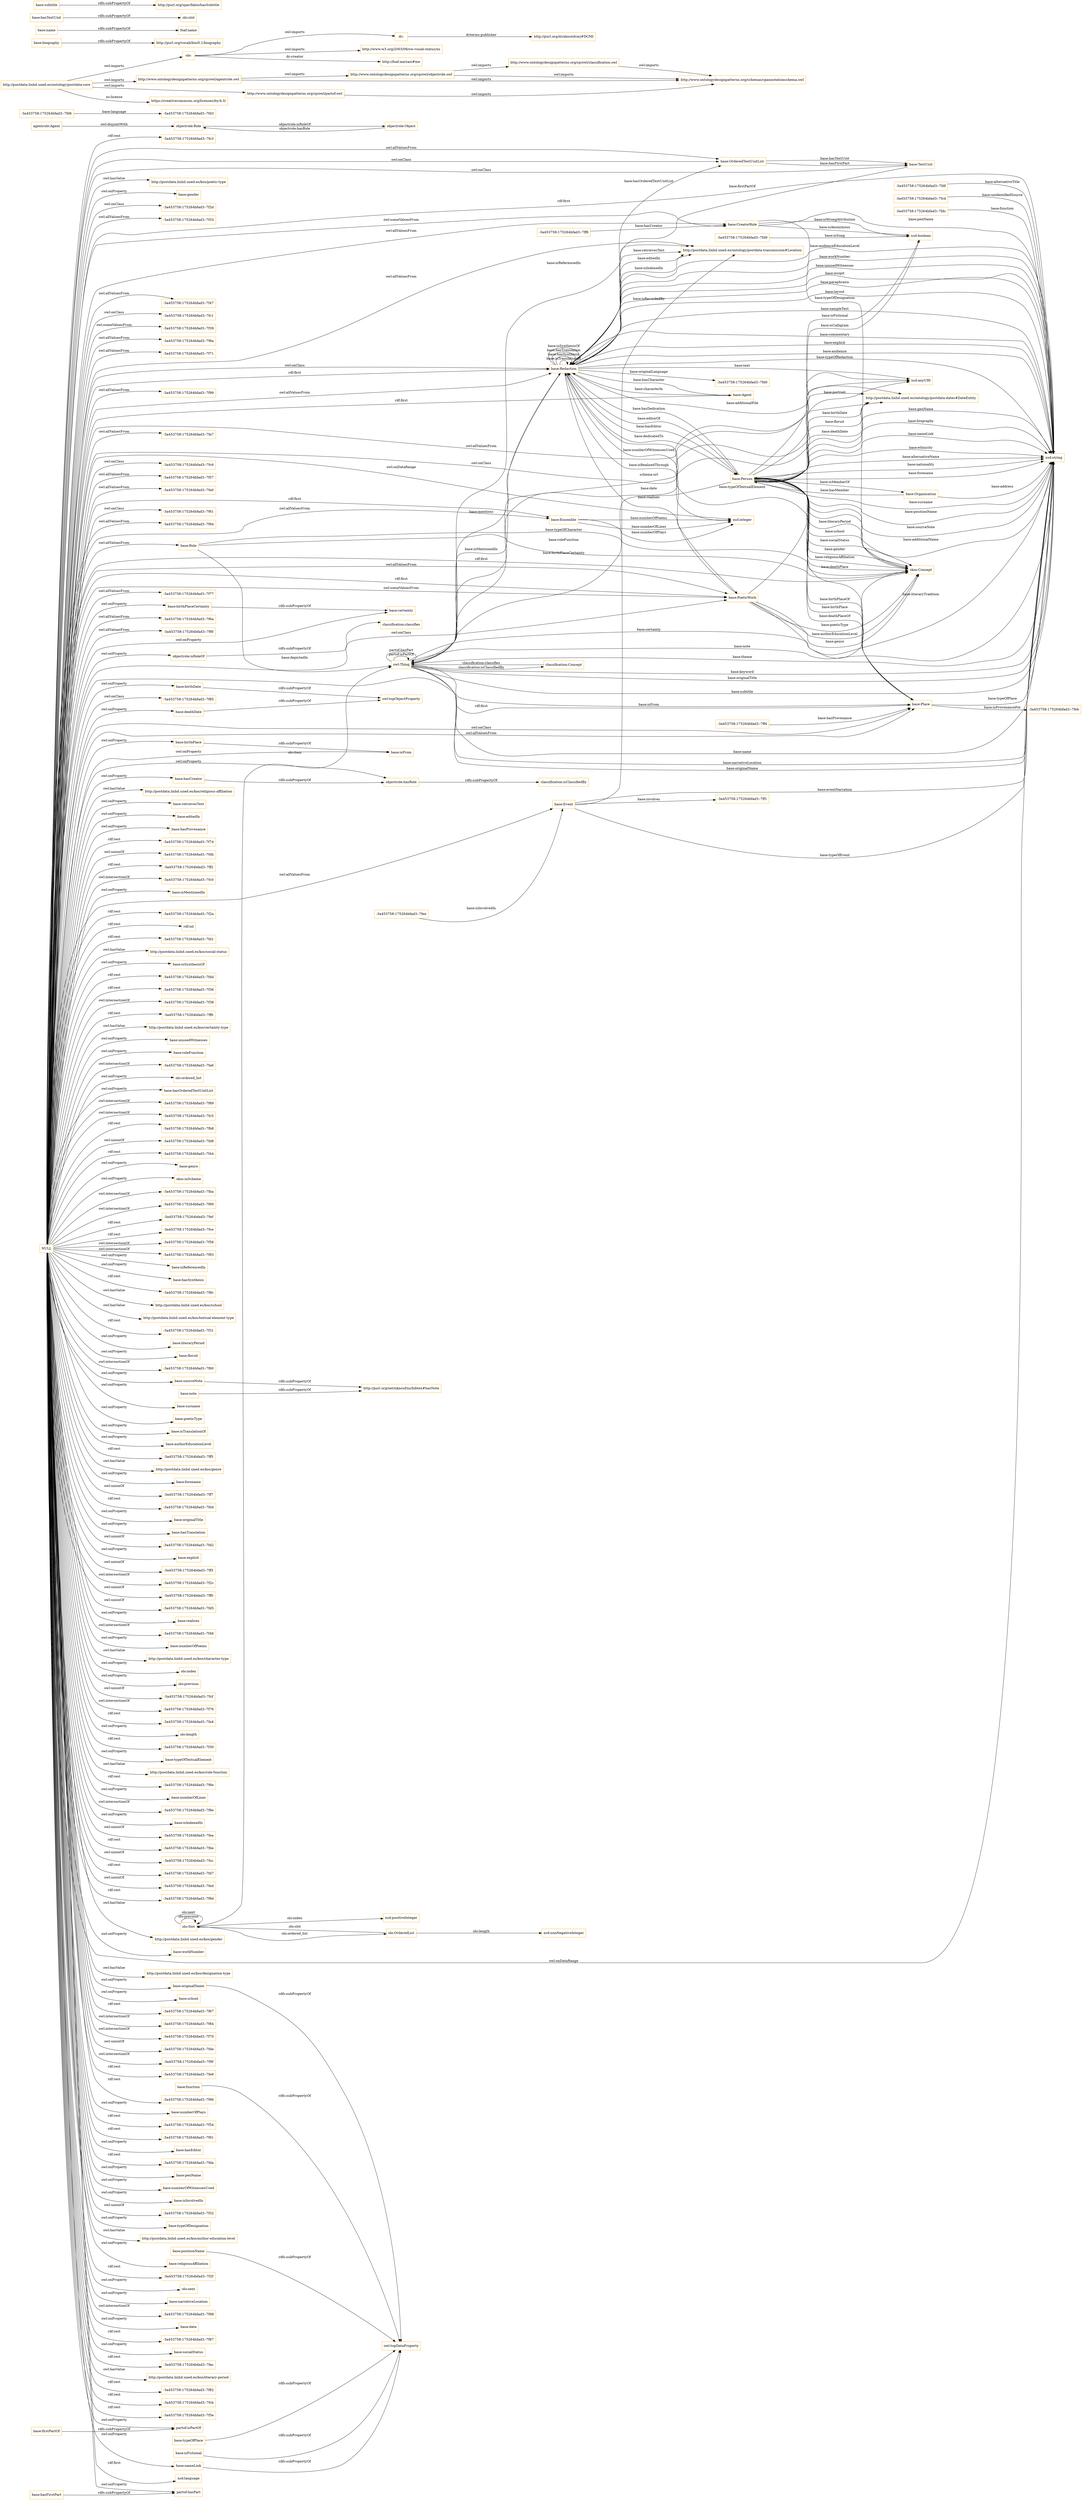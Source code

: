 digraph ar2dtool_diagram { 
rankdir=LR;
size="1501"
node [shape = rectangle, color="orange"]; "-3a453758:175264bfad3:-7f2d" "-3a453758:175264bfad3:-7f33" "-3a453758:175264bfad3:-7ff1" "base:Role" "base:OrderedTextUnitList" "-3a453758:175264bfad3:-7fdf" "-3a453758:175264bfad3:-7f47" "-3a453758:175264bfad3:-7fc1" "agentrole:Agent" "-3a453758:175264bfad3:-7f39" "-3a453758:175264bfad3:-7f8a" "-3a453758:175264bfad3:-7f71" "base:Agent" "base:CreatorRole" "base:Person" "base:Organisation" "-3a453758:175264bfad3:-7f99" "-3a453758:175264bfad3:-7feb" "base:Redaction" "-3a453758:175264bfad3:-7fa7" "base:Ensemble" "-3a453758:175264bfad3:-7fee" "-3a453758:175264bfad3:-7fc6" "-3a453758:175264bfad3:-7fd9" "-3a453758:175264bfad3:-7f57" "-3a453758:175264bfad3:-7ff4" "-3a453758:175264bfad3:-7fa0" "-3a453758:175264bfad3:-7fcd" "base:TextUnit" "-3a453758:175264bfad3:-7fdc" "-3a453758:175264bfad3:-7f61" "-3a453758:175264bfad3:-7f94" "skos:Concept" "http://postdata.linhd.uned.es/ontology/postdata-dates#DateEntity" "base:Place" "-3a453758:175264bfad3:-7f77" "-3a453758:175264bfad3:-7fd6" "base:Event" "-3a453758:175264bfad3:-7f6a" "-3a453758:175264bfad3:-7f8f" "http://postdata.linhd.uned.es/ontology/postdata-transmission#Location" "-3a453758:175264bfad3:-7ff8" "base:PoeticWork" "-3a453758:175264bfad3:-7f85" "owl:Thing" "objectrole:Role" "objectrole:Object" "olo:Slot" "olo:OrderedList" "classification:Concept" ; /*classes style*/
	"base:deathDate" -> "owl:topObjectProperty" [ label = "rdfs:subPropertyOf" ];
	"http://www.ontologydesignpatterns.org/cp/owl/objectrole.owl" -> "http://www.ontologydesignpatterns.org/cp/owl/classification.owl" [ label = "owl:imports" ];
	"http://www.ontologydesignpatterns.org/cp/owl/objectrole.owl" -> "http://www.ontologydesignpatterns.org/schemas/cpannotationschema.owl" [ label = "owl:imports" ];
	"http://www.ontologydesignpatterns.org/cp/owl/classification.owl" -> "http://www.ontologydesignpatterns.org/schemas/cpannotationschema.owl" [ label = "owl:imports" ];
	"base:firstPartOf" -> "partof:isPartOf" [ label = "rdfs:subPropertyOf" ];
	"agentrole:Agent" -> "objectrole:Role" [ label = "owl:disjointWith" ];
	"dc:" -> "http://purl.org/dc/aboutdcmi#DCMI" [ label = "dcterms:publisher" ];
	"olo:" -> "http://www.w3.org/2003/06/sw-vocab-status/ns" [ label = "owl:imports" ];
	"olo:" -> "dc:" [ label = "owl:imports" ];
	"olo:" -> "http://foaf.me/zazi#me" [ label = "dc:creator" ];
	"base:birthPlaceCertainty" -> "base:certainty" [ label = "rdfs:subPropertyOf" ];
	"base:biography" -> "http://purl.org/vocab/bio/0.1/biography" [ label = "rdfs:subPropertyOf" ];
	"objectrole:isRoleOf" -> "classification:classifies" [ label = "rdfs:subPropertyOf" ];
	"base:nameLink" -> "owl:topDataProperty" [ label = "rdfs:subPropertyOf" ];
	"base:sourceNote" -> "http://purl.org/net/nknouf/ns/bibtex#hasNote" [ label = "rdfs:subPropertyOf" ];
	"base:name" -> "foaf:name" [ label = "rdfs:subPropertyOf" ];
	"base:hasTextUnit" -> "olo:slot" [ label = "rdfs:subPropertyOf" ];
	"NULL" -> "base:birthPlace" [ label = "owl:onProperty" ];
	"NULL" -> "http://postdata.linhd.uned.es/kos/religious-affiliation" [ label = "owl:hasValue" ];
	"NULL" -> "base:PoeticWork" [ label = "owl:allValuesFrom" ];
	"NULL" -> "base:CreatorRole" [ label = "owl:someValuesFrom" ];
	"NULL" -> "base:retrievesText" [ label = "owl:onProperty" ];
	"NULL" -> "base:editedIn" [ label = "owl:onProperty" ];
	"NULL" -> "base:Place" [ label = "rdf:first" ];
	"NULL" -> "base:hasProvenance" [ label = "owl:onProperty" ];
	"NULL" -> "-3a453758:175264bfad3:-7f74" [ label = "rdf:rest" ];
	"NULL" -> "-3a453758:175264bfad3:-7fdb" [ label = "owl:unionOf" ];
	"NULL" -> "-3a453758:175264bfad3:-7fa0" [ label = "owl:allValuesFrom" ];
	"NULL" -> "-3a453758:175264bfad3:-7f8f" [ label = "owl:allValuesFrom" ];
	"NULL" -> "base:PoeticWork" [ label = "rdf:first" ];
	"NULL" -> "-3a453758:175264bfad3:-7ff2" [ label = "rdf:rest" ];
	"NULL" -> "-3a453758:175264bfad3:-7fc0" [ label = "owl:intersectionOf" ];
	"NULL" -> "base:isMentionedIn" [ label = "owl:onProperty" ];
	"NULL" -> "base:birthDate" [ label = "owl:onProperty" ];
	"NULL" -> "-3a453758:175264bfad3:-7f2a" [ label = "rdf:rest" ];
	"NULL" -> "rdf:nil" [ label = "rdf:rest" ];
	"NULL" -> "-3a453758:175264bfad3:-7fd1" [ label = "rdf:rest" ];
	"NULL" -> "http://postdata.linhd.uned.es/kos/social-status" [ label = "owl:hasValue" ];
	"NULL" -> "base:isSynthesisOf" [ label = "owl:onProperty" ];
	"NULL" -> "-3a453758:175264bfad3:-7fdd" [ label = "rdf:rest" ];
	"NULL" -> "base:birthPlaceCertainty" [ label = "owl:onProperty" ];
	"NULL" -> "-3a453758:175264bfad3:-7f36" [ label = "rdf:rest" ];
	"NULL" -> "-3a453758:175264bfad3:-7f57" [ label = "owl:allValuesFrom" ];
	"NULL" -> "-3a453758:175264bfad3:-7f38" [ label = "owl:intersectionOf" ];
	"NULL" -> "-3a453758:175264bfad3:-7ff6" [ label = "rdf:rest" ];
	"NULL" -> "http://postdata.linhd.uned.es/kos/certainty-type" [ label = "owl:hasValue" ];
	"NULL" -> "base:unusedWitnesses" [ label = "owl:onProperty" ];
	"NULL" -> "objectrole:isRoleOf" [ label = "owl:onProperty" ];
	"NULL" -> "base:roleFunction" [ label = "owl:onProperty" ];
	"NULL" -> "-3a453758:175264bfad3:-7fa6" [ label = "owl:intersectionOf" ];
	"NULL" -> "partof:isPartOf" [ label = "owl:onProperty" ];
	"NULL" -> "olo:ordered_list" [ label = "owl:onProperty" ];
	"NULL" -> "-3a453758:175264bfad3:-7f2d" [ label = "owl:onClass" ];
	"NULL" -> "base:hasOrderedTextUnitList" [ label = "owl:onProperty" ];
	"NULL" -> "-3a453758:175264bfad3:-7f89" [ label = "owl:intersectionOf" ];
	"NULL" -> "-3a453758:175264bfad3:-7f99" [ label = "owl:allValuesFrom" ];
	"NULL" -> "-3a453758:175264bfad3:-7fc5" [ label = "owl:intersectionOf" ];
	"NULL" -> "-3a453758:175264bfad3:-7fb8" [ label = "rdf:rest" ];
	"NULL" -> "base:Role" [ label = "owl:allValuesFrom" ];
	"NULL" -> "-3a453758:175264bfad3:-7fd8" [ label = "owl:unionOf" ];
	"NULL" -> "-3a453758:175264bfad3:-7f44" [ label = "rdf:rest" ];
	"NULL" -> "base:genre" [ label = "owl:onProperty" ];
	"NULL" -> "base:OrderedTextUnitList" [ label = "owl:allValuesFrom" ];
	"NULL" -> "skos:inScheme" [ label = "owl:onProperty" ];
	"NULL" -> "-3a453758:175264bfad3:-7fba" [ label = "owl:intersectionOf" ];
	"NULL" -> "base:CreatorRole" [ label = "owl:allValuesFrom" ];
	"NULL" -> "http://postdata.linhd.uned.es/ontology/postdata-dates#DateEntity" [ label = "owl:onClass" ];
	"NULL" -> "base:Ensemble" [ label = "owl:allValuesFrom" ];
	"NULL" -> "-3a453758:175264bfad3:-7f69" [ label = "owl:intersectionOf" ];
	"NULL" -> "-3a453758:175264bfad3:-7fef" [ label = "rdf:rest" ];
	"NULL" -> "-3a453758:175264bfad3:-7fce" [ label = "rdf:rest" ];
	"NULL" -> "-3a453758:175264bfad3:-7f56" [ label = "owl:intersectionOf" ];
	"NULL" -> "-3a453758:175264bfad3:-7f93" [ label = "owl:intersectionOf" ];
	"NULL" -> "-3a453758:175264bfad3:-7fa7" [ label = "owl:allValuesFrom" ];
	"NULL" -> "base:isReferencedIn" [ label = "owl:onProperty" ];
	"NULL" -> "base:hasSynthesis" [ label = "owl:onProperty" ];
	"NULL" -> "-3a453758:175264bfad3:-7f8c" [ label = "rdf:rest" ];
	"NULL" -> "base:Agent" [ label = "rdf:first" ];
	"NULL" -> "http://postdata.linhd.uned.es/kos/school" [ label = "owl:hasValue" ];
	"NULL" -> "skos:Concept" [ label = "rdf:first" ];
	"NULL" -> "http://postdata.linhd.uned.es/kos/textual-element-type" [ label = "owl:hasValue" ];
	"NULL" -> "-3a453758:175264bfad3:-7f31" [ label = "rdf:rest" ];
	"NULL" -> "base:literaryPeriod" [ label = "owl:onProperty" ];
	"NULL" -> "base:floruit" [ label = "owl:onProperty" ];
	"NULL" -> "-3a453758:175264bfad3:-7f60" [ label = "owl:intersectionOf" ];
	"NULL" -> "xsd:string" [ label = "owl:onDataRange" ];
	"NULL" -> "base:surname" [ label = "owl:onProperty" ];
	"NULL" -> "base:poeticType" [ label = "owl:onProperty" ];
	"NULL" -> "base:isTranslationOf" [ label = "owl:onProperty" ];
	"NULL" -> "base:authorEducationLevel" [ label = "owl:onProperty" ];
	"NULL" -> "-3a453758:175264bfad3:-7ff5" [ label = "rdf:rest" ];
	"NULL" -> "http://postdata.linhd.uned.es/kos/genre" [ label = "owl:hasValue" ];
	"NULL" -> "base:forename" [ label = "owl:onProperty" ];
	"NULL" -> "-3a453758:175264bfad3:-7ff7" [ label = "owl:unionOf" ];
	"NULL" -> "-3a453758:175264bfad3:-7fd4" [ label = "rdf:rest" ];
	"NULL" -> "base:originalTitle" [ label = "owl:onProperty" ];
	"NULL" -> "base:hasTranslation" [ label = "owl:onProperty" ];
	"NULL" -> "base:Redaction" [ label = "owl:allValuesFrom" ];
	"NULL" -> "-3a453758:175264bfad3:-7fd2" [ label = "owl:unionOf" ];
	"NULL" -> "base:explicit" [ label = "owl:onProperty" ];
	"NULL" -> "-3a453758:175264bfad3:-7ff3" [ label = "owl:unionOf" ];
	"NULL" -> "-3a453758:175264bfad3:-7f2c" [ label = "owl:intersectionOf" ];
	"NULL" -> "-3a453758:175264bfad3:-7ff0" [ label = "owl:unionOf" ];
	"NULL" -> "-3a453758:175264bfad3:-7fd5" [ label = "owl:unionOf" ];
	"NULL" -> "base:realises" [ label = "owl:onProperty" ];
	"NULL" -> "-3a453758:175264bfad3:-7f33" [ label = "owl:allValuesFrom" ];
	"NULL" -> "-3a453758:175264bfad3:-7f46" [ label = "owl:intersectionOf" ];
	"NULL" -> "-3a453758:175264bfad3:-7f39" [ label = "owl:someValuesFrom" ];
	"NULL" -> "base:numberOfPoems" [ label = "owl:onProperty" ];
	"NULL" -> "base:PoeticWork" [ label = "owl:someValuesFrom" ];
	"NULL" -> "http://postdata.linhd.uned.es/kos/character-type" [ label = "owl:hasValue" ];
	"NULL" -> "olo:index" [ label = "owl:onProperty" ];
	"NULL" -> "olo:previous" [ label = "owl:onProperty" ];
	"NULL" -> "-3a453758:175264bfad3:-7fcf" [ label = "owl:unionOf" ];
	"NULL" -> "-3a453758:175264bfad3:-7f76" [ label = "owl:intersectionOf" ];
	"NULL" -> "-3a453758:175264bfad3:-7f85" [ label = "owl:onClass" ];
	"NULL" -> "base:PoeticWork" [ label = "owl:onClass" ];
	"NULL" -> "-3a453758:175264bfad3:-7fa4" [ label = "rdf:rest" ];
	"NULL" -> "xsd:string" [ label = "rdf:first" ];
	"NULL" -> "olo:length" [ label = "owl:onProperty" ];
	"NULL" -> "-3a453758:175264bfad3:-7f30" [ label = "rdf:rest" ];
	"NULL" -> "base:typeOfTextualElement" [ label = "owl:onProperty" ];
	"NULL" -> "http://postdata.linhd.uned.es/kos/role-function" [ label = "owl:hasValue" ];
	"NULL" -> "-3a453758:175264bfad3:-7f94" [ label = "owl:allValuesFrom" ];
	"NULL" -> "-3a453758:175264bfad3:-7f71" [ label = "owl:allValuesFrom" ];
	"NULL" -> "-3a453758:175264bfad3:-7f6e" [ label = "rdf:rest" ];
	"NULL" -> "base:numberOfLines" [ label = "owl:onProperty" ];
	"NULL" -> "-3a453758:175264bfad3:-7f61" [ label = "owl:onClass" ];
	"NULL" -> "-3a453758:175264bfad3:-7f8e" [ label = "owl:intersectionOf" ];
	"NULL" -> "base:isIndexedIn" [ label = "owl:onProperty" ];
	"NULL" -> "-3a453758:175264bfad3:-7fea" [ label = "owl:unionOf" ];
	"NULL" -> "-3a453758:175264bfad3:-7fbe" [ label = "rdf:rest" ];
	"NULL" -> "-3a453758:175264bfad3:-7fcc" [ label = "owl:unionOf" ];
	"NULL" -> "-3a453758:175264bfad3:-7fd7" [ label = "rdf:rest" ];
	"NULL" -> "-3a453758:175264bfad3:-7fed" [ label = "owl:unionOf" ];
	"NULL" -> "-3a453758:175264bfad3:-7f9d" [ label = "rdf:rest" ];
	"NULL" -> "http://postdata.linhd.uned.es/kos/gender" [ label = "owl:hasValue" ];
	"NULL" -> "base:workNumber" [ label = "owl:onProperty" ];
	"NULL" -> "-3a453758:175264bfad3:-7f47" [ label = "owl:allValuesFrom" ];
	"NULL" -> "base:hasCreator" [ label = "owl:onProperty" ];
	"NULL" -> "http://postdata.linhd.uned.es/kos/designation-type" [ label = "owl:hasValue" ];
	"NULL" -> "base:deathDate" [ label = "owl:onProperty" ];
	"NULL" -> "base:isFrom" [ label = "owl:onProperty" ];
	"NULL" -> "-3a453758:175264bfad3:-7fc1" [ label = "owl:onClass" ];
	"NULL" -> "base:Redaction" [ label = "owl:onClass" ];
	"NULL" -> "base:school" [ label = "owl:onProperty" ];
	"NULL" -> "-3a453758:175264bfad3:-7f67" [ label = "rdf:rest" ];
	"NULL" -> "xsd:integer" [ label = "owl:onDataRange" ];
	"NULL" -> "-3a453758:175264bfad3:-7f84" [ label = "owl:intersectionOf" ];
	"NULL" -> "-3a453758:175264bfad3:-7f70" [ label = "owl:intersectionOf" ];
	"NULL" -> "-3a453758:175264bfad3:-7fde" [ label = "owl:unionOf" ];
	"NULL" -> "-3a453758:175264bfad3:-7f9f" [ label = "owl:intersectionOf" ];
	"NULL" -> "-3a453758:175264bfad3:-7fe9" [ label = "rdf:rest" ];
	"NULL" -> "-3a453758:175264bfad3:-7f96" [ label = "rdf:rest" ];
	"NULL" -> "objectrole:hasRole" [ label = "owl:onProperty" ];
	"NULL" -> "partof:hasPart" [ label = "owl:onProperty" ];
	"NULL" -> "base:Place" [ label = "owl:onClass" ];
	"NULL" -> "base:numberOfPlays" [ label = "owl:onProperty" ];
	"NULL" -> "-3a453758:175264bfad3:-7f54" [ label = "rdf:rest" ];
	"NULL" -> "-3a453758:175264bfad3:-7f91" [ label = "rdf:rest" ];
	"NULL" -> "base:hasEditor" [ label = "owl:onProperty" ];
	"NULL" -> "base:nameLink" [ label = "owl:onProperty" ];
	"NULL" -> "base:Ensemble" [ label = "rdf:first" ];
	"NULL" -> "-3a453758:175264bfad3:-7fda" [ label = "rdf:rest" ];
	"NULL" -> "base:penName" [ label = "owl:onProperty" ];
	"NULL" -> "base:numberOfWitnessesUsed" [ label = "owl:onProperty" ];
	"NULL" -> "base:isInvolvedIn" [ label = "owl:onProperty" ];
	"NULL" -> "-3a453758:175264bfad3:-7f32" [ label = "owl:unionOf" ];
	"NULL" -> "base:typeOfDesignation" [ label = "owl:onProperty" ];
	"NULL" -> "http://postdata.linhd.uned.es/ontology/postdata-transmission#Location" [ label = "owl:allValuesFrom" ];
	"NULL" -> "base:Redaction" [ label = "rdf:first" ];
	"NULL" -> "-3a453758:175264bfad3:-7fc6" [ label = "owl:onClass" ];
	"NULL" -> "http://postdata.linhd.uned.es/kos/author-education-level" [ label = "owl:hasValue" ];
	"NULL" -> "base:originalName" [ label = "owl:onProperty" ];
	"NULL" -> "base:religiousAffiliation" [ label = "owl:onProperty" ];
	"NULL" -> "-3a453758:175264bfad3:-7f2f" [ label = "rdf:rest" ];
	"NULL" -> "olo:next" [ label = "owl:onProperty" ];
	"NULL" -> "base:sourceNote" [ label = "owl:onProperty" ];
	"NULL" -> "-3a453758:175264bfad3:-7f77" [ label = "owl:allValuesFrom" ];
	"NULL" -> "base:narrativeLocation" [ label = "owl:onProperty" ];
	"NULL" -> "-3a453758:175264bfad3:-7f98" [ label = "owl:intersectionOf" ];
	"NULL" -> "base:certainty" [ label = "owl:onProperty" ];
	"NULL" -> "base:date" [ label = "owl:onProperty" ];
	"NULL" -> "-3a453758:175264bfad3:-7f87" [ label = "rdf:rest" ];
	"NULL" -> "base:socialStatus" [ label = "owl:onProperty" ];
	"NULL" -> "-3a453758:175264bfad3:-7fec" [ label = "rdf:rest" ];
	"NULL" -> "base:TextUnit" [ label = "owl:onClass" ];
	"NULL" -> "base:Place" [ label = "owl:allValuesFrom" ];
	"NULL" -> "http://postdata.linhd.uned.es/kos/literary-period" [ label = "owl:hasValue" ];
	"NULL" -> "http://postdata.linhd.uned.es/ontology/postdata-dates#DateEntity" [ label = "owl:allValuesFrom" ];
	"NULL" -> "-3a453758:175264bfad3:-7f82" [ label = "rdf:rest" ];
	"NULL" -> "-3a453758:175264bfad3:-7fcb" [ label = "rdf:rest" ];
	"NULL" -> "-3a453758:175264bfad3:-7f5e" [ label = "rdf:rest" ];
	"NULL" -> "xsd:language" [ label = "rdf:first" ];
	"NULL" -> "-3a453758:175264bfad3:-7fc3" [ label = "rdf:rest" ];
	"NULL" -> "http://postdata.linhd.uned.es/kos/poetic-type" [ label = "owl:hasValue" ];
	"NULL" -> "base:gender" [ label = "owl:onProperty" ];
	"NULL" -> "base:OrderedTextUnitList" [ label = "owl:onClass" ];
	"NULL" -> "-3a453758:175264bfad3:-7f6a" [ label = "owl:allValuesFrom" ];
	"NULL" -> "base:Event" [ label = "owl:allValuesFrom" ];
	"NULL" -> "-3a453758:175264bfad3:-7f8a" [ label = "owl:allValuesFrom" ];
	"base:hasFirstPart" -> "partof:hasPart" [ label = "rdfs:subPropertyOf" ];
	"base:hasCreator" -> "objectrole:hasRole" [ label = "rdfs:subPropertyOf" ];
	"base:birthPlace" -> "base:isFrom" [ label = "rdfs:subPropertyOf" ];
	"http://www.ontologydesignpatterns.org/cp/owl/agentrole.owl" -> "http://www.ontologydesignpatterns.org/cp/owl/objectrole.owl" [ label = "owl:imports" ];
	"http://www.ontologydesignpatterns.org/cp/owl/agentrole.owl" -> "http://www.ontologydesignpatterns.org/schemas/cpannotationschema.owl" [ label = "owl:imports" ];
	"base:isFictional" -> "owl:topDataProperty" [ label = "rdfs:subPropertyOf" ];
	"base:subtitle" -> "http://purl.org/spar/fabio/hasSubtitle" [ label = "rdfs:subPropertyOf" ];
	"base:function" -> "owl:topDataProperty" [ label = "rdfs:subPropertyOf" ];
	"base:originalName" -> "owl:topDataProperty" [ label = "rdfs:subPropertyOf" ];
	"http://www.ontologydesignpatterns.org/cp/owl/partof.owl" -> "http://www.ontologydesignpatterns.org/schemas/cpannotationschema.owl" [ label = "owl:imports" ];
	"http://postdata.linhd.uned.es/ontology/postdata-core" -> "https://creativecommons.org/licenses/by/4.0/" [ label = "ns:license" ];
	"http://postdata.linhd.uned.es/ontology/postdata-core" -> "http://www.ontologydesignpatterns.org/cp/owl/partof.owl" [ label = "owl:imports" ];
	"http://postdata.linhd.uned.es/ontology/postdata-core" -> "http://www.ontologydesignpatterns.org/cp/owl/agentrole.owl" [ label = "owl:imports" ];
	"http://postdata.linhd.uned.es/ontology/postdata-core" -> "olo:" [ label = "owl:imports" ];
	"base:note" -> "http://purl.org/net/nknouf/ns/bibtex#hasNote" [ label = "rdfs:subPropertyOf" ];
	"base:birthDate" -> "owl:topObjectProperty" [ label = "rdfs:subPropertyOf" ];
	"base:positionName" -> "owl:topDataProperty" [ label = "rdfs:subPropertyOf" ];
	"objectrole:hasRole" -> "classification:isClassifiedBy" [ label = "rdfs:subPropertyOf" ];
	"base:typeOfPlace" -> "owl:topDataProperty" [ label = "rdfs:subPropertyOf" ];
	"base:Redaction" -> "owl:Thing" [ label = "base:mentions" ];
	"base:Person" -> "xsd:boolean" [ label = "base:isFictional" ];
	"owl:Thing" -> "xsd:string" [ label = "base:narrativeLocation" ];
	"base:CreatorRole" -> "xsd:string" [ label = "base:penName" ];
	"base:Person" -> "base:Place" [ label = "base:deathPlace" ];
	"base:Ensemble" -> "xsd:integer" [ label = "base:numberOfLines" ];
	"base:Redaction" -> "xsd:string" [ label = "base:audienceEducationLevel" ];
	"base:Event" -> "xsd:string" [ label = "base:eventNarration" ];
	"base:Redaction" -> "xsd:string" [ label = "base:workNumber" ];
	"owl:Thing" -> "xsd:string" [ label = "base:originalName" ];
	"base:OrderedTextUnitList" -> "base:TextUnit" [ label = "base:hasTextUnit" ];
	"base:Redaction" -> "base:Person" [ label = "base:hasEditor" ];
	"olo:Slot" -> "olo:Slot" [ label = "olo:previous" ];
	"base:Redaction" -> "xsd:string" [ label = "base:unusedWitnesses" ];
	"base:Place" -> "base:Person" [ label = "base:deathPlaceOf" ];
	"base:Person" -> "http://postdata.linhd.uned.es/ontology/postdata-dates#DateEntity" [ label = "base:floruit" ];
	"base:Person" -> "xsd:string" [ label = "base:surname" ];
	"base:Person" -> "xsd:string" [ label = "base:positionName" ];
	"classification:Concept" -> "owl:Thing" [ label = "classification:classifies" ];
	"-3a453758:175264bfad3:-7ff8" -> "base:CreatorRole" [ label = "base:hasCreator" ];
	"base:Redaction" -> "xsd:string" [ label = "base:paraphrasis" ];
	"base:Person" -> "base:Redaction" [ label = "base:hasDedication" ];
	"base:Event" -> "xsd:string" [ label = "base:typeOfEvent" ];
	"base:Person" -> "http://postdata.linhd.uned.es/ontology/postdata-dates#DateEntity" [ label = "base:deathDate" ];
	"base:Person" -> "base:Place" [ label = "base:birthPlace" ];
	"base:Event" -> "http://postdata.linhd.uned.es/ontology/postdata-transmission#Location" [ label = "base:isRecordedBy" ];
	"base:CreatorRole" -> "xsd:boolean" [ label = "base:isAnonymous" ];
	"base:Redaction" -> "base:Agent" [ label = "base:hasCharacter" ];
	"base:Redaction" -> "xsd:anyURI" [ label = "base:text" ];
	"base:Redaction" -> "xsd:anyURI" [ label = "base:additionalFile" ];
	"base:Person" -> "base:Organisation" [ label = "base:isMemberOf" ];
	"base:Redaction" -> "xsd:string" [ label = "base:layout" ];
	"base:PoeticWork" -> "xsd:boolean" [ label = "base:isCalligram" ];
	"olo:Slot" -> "olo:OrderedList" [ label = "olo:ordered_list" ];
	"base:Redaction" -> "http://postdata.linhd.uned.es/ontology/postdata-transmission#Location" [ label = "base:editedIn" ];
	"base:Redaction" -> "skos:Concept" [ label = "base:typeOfTextualElement" ];
	"olo:OrderedList" -> "xsd:nonNegativeInteger" [ label = "olo:length" ];
	"-3a453758:175264bfad3:-7fee" -> "base:Event" [ label = "base:isInvolvedIn" ];
	"base:PoeticWork" -> "base:Redaction" [ label = "base:isRealisedThrough" ];
	"base:Redaction" -> "base:PoeticWork" [ label = "base:realises" ];
	"base:Person" -> "skos:Concept" [ label = "base:religiousAffiliation" ];
	"base:Person" -> "xsd:string" [ label = "base:sourceNote" ];
	"base:Redaction" -> "xsd:string" [ label = "base:sampleText" ];
	"base:Redaction" -> "xsd:string" [ label = "base:incipit" ];
	"base:Person" -> "http://postdata.linhd.uned.es/ontology/postdata-dates#DateEntity" [ label = "base:birthDate" ];
	"base:Person" -> "owl:Thing" [ label = "base:birthPlaceCertainty" ];
	"base:Person" -> "skos:Concept" [ label = "base:literaryPeriod" ];
	"base:Person" -> "xsd:string" [ label = "base:additionalName" ];
	"base:Person" -> "xsd:string" [ label = "base:genName" ];
	"base:Person" -> "base:Redaction" [ label = "base:editorOf" ];
	"base:CreatorRole" -> "skos:Concept" [ label = "base:typeOfDesignation" ];
	"base:Person" -> "xsd:string" [ label = "base:biography" ];
	"base:Redaction" -> "base:Redaction" [ label = "base:isTranslationOf" ];
	"owl:Thing" -> "skos:Concept" [ label = "base:certainty" ];
	"base:Redaction" -> "base:Redaction" [ label = "base:hasSynthesis" ];
	"olo:OrderedList" -> "olo:Slot" [ label = "olo:slot" ];
	"base:Person" -> "skos:Concept" [ label = "base:school" ];
	"olo:Slot" -> "olo:Slot" [ label = "olo:next" ];
	"owl:Thing" -> "xsd:anyURI" [ label = "schema:url" ];
	"owl:Thing" -> "http://postdata.linhd.uned.es/ontology/postdata-transmission#Location" [ label = "base:isReferencedIn" ];
	"base:PoeticWork" -> "xsd:string" [ label = "base:literaryTradition" ];
	"owl:Thing" -> "xsd:string" [ label = "base:note" ];
	"-3a453758:175264bfad3:-7fcd" -> "xsd:string" [ label = "base:unidentifiedSource" ];
	"owl:Thing" -> "xsd:string" [ label = "base:theme" ];
	"base:Event" -> "-3a453758:175264bfad3:-7ff1" [ label = "base:involves" ];
	"base:Role" -> "skos:Concept" [ label = "base:roleFunction" ];
	"base:PoeticWork" -> "skos:Concept" [ label = "base:poeticType" ];
	"olo:Slot" -> "owl:Thing" [ label = "olo:item" ];
	"base:Place" -> "xsd:string" [ label = "base:typeOfPlace" ];
	"-3a453758:175264bfad3:-7fd9" -> "xsd:boolean" [ label = "base:isSong" ];
	"base:Person" -> "xsd:string" [ label = "base:nameLink" ];
	"base:Ensemble" -> "xsd:integer" [ label = "base:numberOfPlays" ];
	"base:Place" -> "base:Person" [ label = "base:birthPlaceOf" ];
	"base:Redaction" -> "http://postdata.linhd.uned.es/ontology/postdata-transmission#Location" [ label = "base:isIndexedIn" ];
	"base:Person" -> "xsd:string" [ label = "base:ethnicity" ];
	"owl:Thing" -> "xsd:string" [ label = "base:keyword" ];
	"base:Redaction" -> "xsd:string" [ label = "base:commentary" ];
	"base:Redaction" -> "base:OrderedTextUnitList" [ label = "base:hasOrderedTextUnitList" ];
	"owl:Thing" -> "xsd:string" [ label = "base:originalTitle" ];
	"base:Person" -> "skos:Concept" [ label = "base:socialStatus" ];
	"owl:Thing" -> "classification:Concept" [ label = "classification:isClassifiedBy" ];
	"owl:Thing" -> "owl:Thing" [ label = "partof:isPartOf" ];
	"olo:Slot" -> "xsd:positiveInteger" [ label = "olo:index" ];
	"-3a453758:175264bfad3:-7fdc" -> "xsd:string" [ label = "base:function" ];
	"base:PoeticWork" -> "skos:Concept" [ label = "base:authorEducationLevel" ];
	"owl:Thing" -> "base:Place" [ label = "base:isFrom" ];
	"base:Redaction" -> "base:Redaction" [ label = "base:hasTranslation" ];
	"base:CreatorRole" -> "xsd:boolean" [ label = "base:isWrongAttribution" ];
	"owl:Thing" -> "http://postdata.linhd.uned.es/ontology/postdata-dates#DateEntity" [ label = "base:date" ];
	"base:TextUnit" -> "base:Redaction" [ label = "base:firstPartOf" ];
	"base:Person" -> "xsd:string" [ label = "base:alternativeName" ];
	"objectrole:Object" -> "objectrole:Role" [ label = "objectrole:hasRole" ];
	"-3a453758:175264bfad3:-7ff4" -> "base:Place" [ label = "base:hasProvenance" ];
	"base:Person" -> "xsd:string" [ label = "base:nationality" ];
	"owl:Thing" -> "base:Redaction" [ label = "base:isMentionedIn" ];
	"base:OrderedTextUnitList" -> "base:TextUnit" [ label = "base:hasFirstPart" ];
	"base:Person" -> "xsd:anyURI" [ label = "base:portrait" ];
	"-3a453758:175264bfad3:-7fdf" -> "xsd:string" [ label = "base:alternativeTitle" ];
	"base:Organisation" -> "xsd:string" [ label = "base:address" ];
	"base:Role" -> "skos:Concept" [ label = "base:typeOfCharacter" ];
	"base:Organisation" -> "base:Person" [ label = "base:hasMember" ];
	"base:Place" -> "-3a453758:175264bfad3:-7feb" [ label = "base:isProvenanceFor" ];
	"base:Redaction" -> "xsd:string" [ label = "base:explicit" ];
	"owl:Thing" -> "xsd:string" [ label = "base:subtitle" ];
	"base:Redaction" -> "http://postdata.linhd.uned.es/ontology/postdata-transmission#Location" [ label = "base:retrievesText" ];
	"base:Person" -> "skos:Concept" [ label = "base:gender" ];
	"base:PoeticWork" -> "skos:Concept" [ label = "base:genre" ];
	"owl:Thing" -> "xsd:string" [ label = "base:name" ];
	"base:Redaction" -> "base:Person" [ label = "base:dedicatedTo" ];
	"base:Person" -> "xsd:string" [ label = "base:forename" ];
	"base:Redaction" -> "xsd:string" [ label = "base:audience" ];
	"base:Ensemble" -> "xsd:integer" [ label = "base:numberOfPoems" ];
	"base:Redaction" -> "xsd:string" [ label = "base:typeOfRedaction" ];
	"base:Redaction" -> "xsd:integer" [ label = "base:numberOfWitnessesUsed" ];
	"base:Redaction" -> "-3a453758:175264bfad3:-7fd0" [ label = "base:originalLanguage" ];
	"owl:Thing" -> "owl:Thing" [ label = "partof:hasPart" ];
	"base:Role" -> "owl:Thing" [ label = "base:depictedIn" ];
	"base:Agent" -> "base:Redaction" [ label = "base:characterIn" ];
	"-3a453758:175264bfad3:-7fd6" -> "-3a453758:175264bfad3:-7fd3" [ label = "base:language" ];
	"objectrole:Role" -> "objectrole:Object" [ label = "objectrole:isRoleOf" ];
	"base:Redaction" -> "base:Redaction" [ label = "base:isSynthesisOf" ];

}
